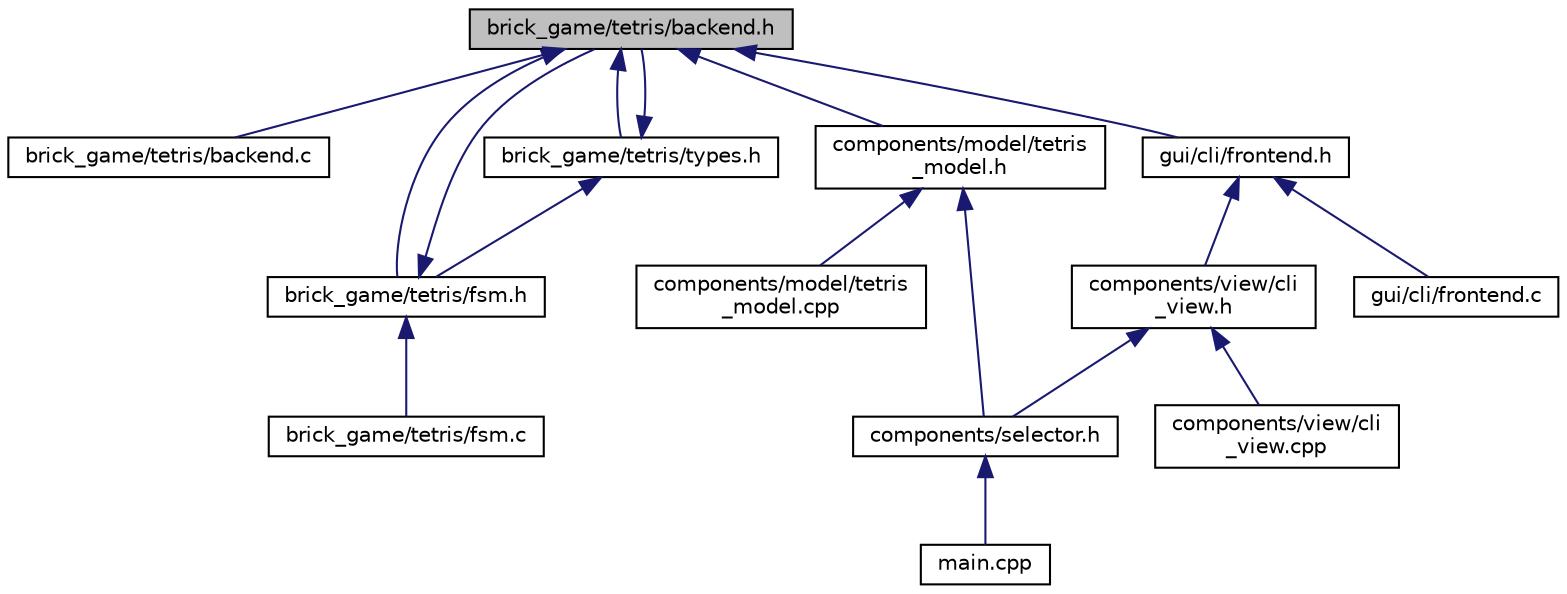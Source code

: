 digraph "brick_game/tetris/backend.h"
{
 // LATEX_PDF_SIZE
  edge [fontname="Helvetica",fontsize="10",labelfontname="Helvetica",labelfontsize="10"];
  node [fontname="Helvetica",fontsize="10",shape=record];
  Node1 [label="brick_game/tetris/backend.h",height=0.2,width=0.4,color="black", fillcolor="grey75", style="filled", fontcolor="black",tooltip="Заголовочный файл основных функций тетриса."];
  Node1 -> Node2 [dir="back",color="midnightblue",fontsize="10",style="solid",fontname="Helvetica"];
  Node2 [label="brick_game/tetris/backend.c",height=0.2,width=0.4,color="black", fillcolor="white", style="filled",URL="$backend_8c.html",tooltip="Основные функции работы тетриса."];
  Node1 -> Node3 [dir="back",color="midnightblue",fontsize="10",style="solid",fontname="Helvetica"];
  Node3 [label="brick_game/tetris/fsm.h",height=0.2,width=0.4,color="black", fillcolor="white", style="filled",URL="$fsm_8h.html",tooltip="Заголовочный файл функций конечного автомата тетриса."];
  Node3 -> Node1 [dir="back",color="midnightblue",fontsize="10",style="solid",fontname="Helvetica"];
  Node3 -> Node4 [dir="back",color="midnightblue",fontsize="10",style="solid",fontname="Helvetica"];
  Node4 [label="brick_game/tetris/fsm.c",height=0.2,width=0.4,color="black", fillcolor="white", style="filled",URL="$fsm_8c.html",tooltip="Функции конечного автомата тетриса."];
  Node1 -> Node5 [dir="back",color="midnightblue",fontsize="10",style="solid",fontname="Helvetica"];
  Node5 [label="brick_game/tetris/types.h",height=0.2,width=0.4,color="black", fillcolor="white", style="filled",URL="$tetris_2types_8h.html",tooltip="Заголовочный файл с типами тетриса."];
  Node5 -> Node1 [dir="back",color="midnightblue",fontsize="10",style="solid",fontname="Helvetica"];
  Node5 -> Node3 [dir="back",color="midnightblue",fontsize="10",style="solid",fontname="Helvetica"];
  Node1 -> Node6 [dir="back",color="midnightblue",fontsize="10",style="solid",fontname="Helvetica"];
  Node6 [label="components/model/tetris\l_model.h",height=0.2,width=0.4,color="black", fillcolor="white", style="filled",URL="$tetris__model_8h.html",tooltip="Заголовочный файл класса TetrisModel."];
  Node6 -> Node7 [dir="back",color="midnightblue",fontsize="10",style="solid",fontname="Helvetica"];
  Node7 [label="components/model/tetris\l_model.cpp",height=0.2,width=0.4,color="black", fillcolor="white", style="filled",URL="$tetris__model_8cpp.html",tooltip="Методы класса TetrisModel."];
  Node6 -> Node8 [dir="back",color="midnightblue",fontsize="10",style="solid",fontname="Helvetica"];
  Node8 [label="components/selector.h",height=0.2,width=0.4,color="black", fillcolor="white", style="filled",URL="$selector_8h_source.html",tooltip=" "];
  Node8 -> Node9 [dir="back",color="midnightblue",fontsize="10",style="solid",fontname="Helvetica"];
  Node9 [label="main.cpp",height=0.2,width=0.4,color="black", fillcolor="white", style="filled",URL="$main_8cpp.html",tooltip="Основной файл, запускающий программу."];
  Node1 -> Node10 [dir="back",color="midnightblue",fontsize="10",style="solid",fontname="Helvetica"];
  Node10 [label="gui/cli/frontend.h",height=0.2,width=0.4,color="black", fillcolor="white", style="filled",URL="$frontend_8h.html",tooltip="Заголовочныый файл библиотеки отрисовки интерфейса."];
  Node10 -> Node11 [dir="back",color="midnightblue",fontsize="10",style="solid",fontname="Helvetica"];
  Node11 [label="components/view/cli\l_view.h",height=0.2,width=0.4,color="black", fillcolor="white", style="filled",URL="$cli__view_8h.html",tooltip="Заголовочный файл класса CliView."];
  Node11 -> Node8 [dir="back",color="midnightblue",fontsize="10",style="solid",fontname="Helvetica"];
  Node11 -> Node12 [dir="back",color="midnightblue",fontsize="10",style="solid",fontname="Helvetica"];
  Node12 [label="components/view/cli\l_view.cpp",height=0.2,width=0.4,color="black", fillcolor="white", style="filled",URL="$cli__view_8cpp.html",tooltip="Файл с методами класса CliView."];
  Node10 -> Node13 [dir="back",color="midnightblue",fontsize="10",style="solid",fontname="Helvetica"];
  Node13 [label="gui/cli/frontend.c",height=0.2,width=0.4,color="black", fillcolor="white", style="filled",URL="$frontend_8c.html",tooltip="Функции отрисовки интерфейса в окне консоли."];
}
